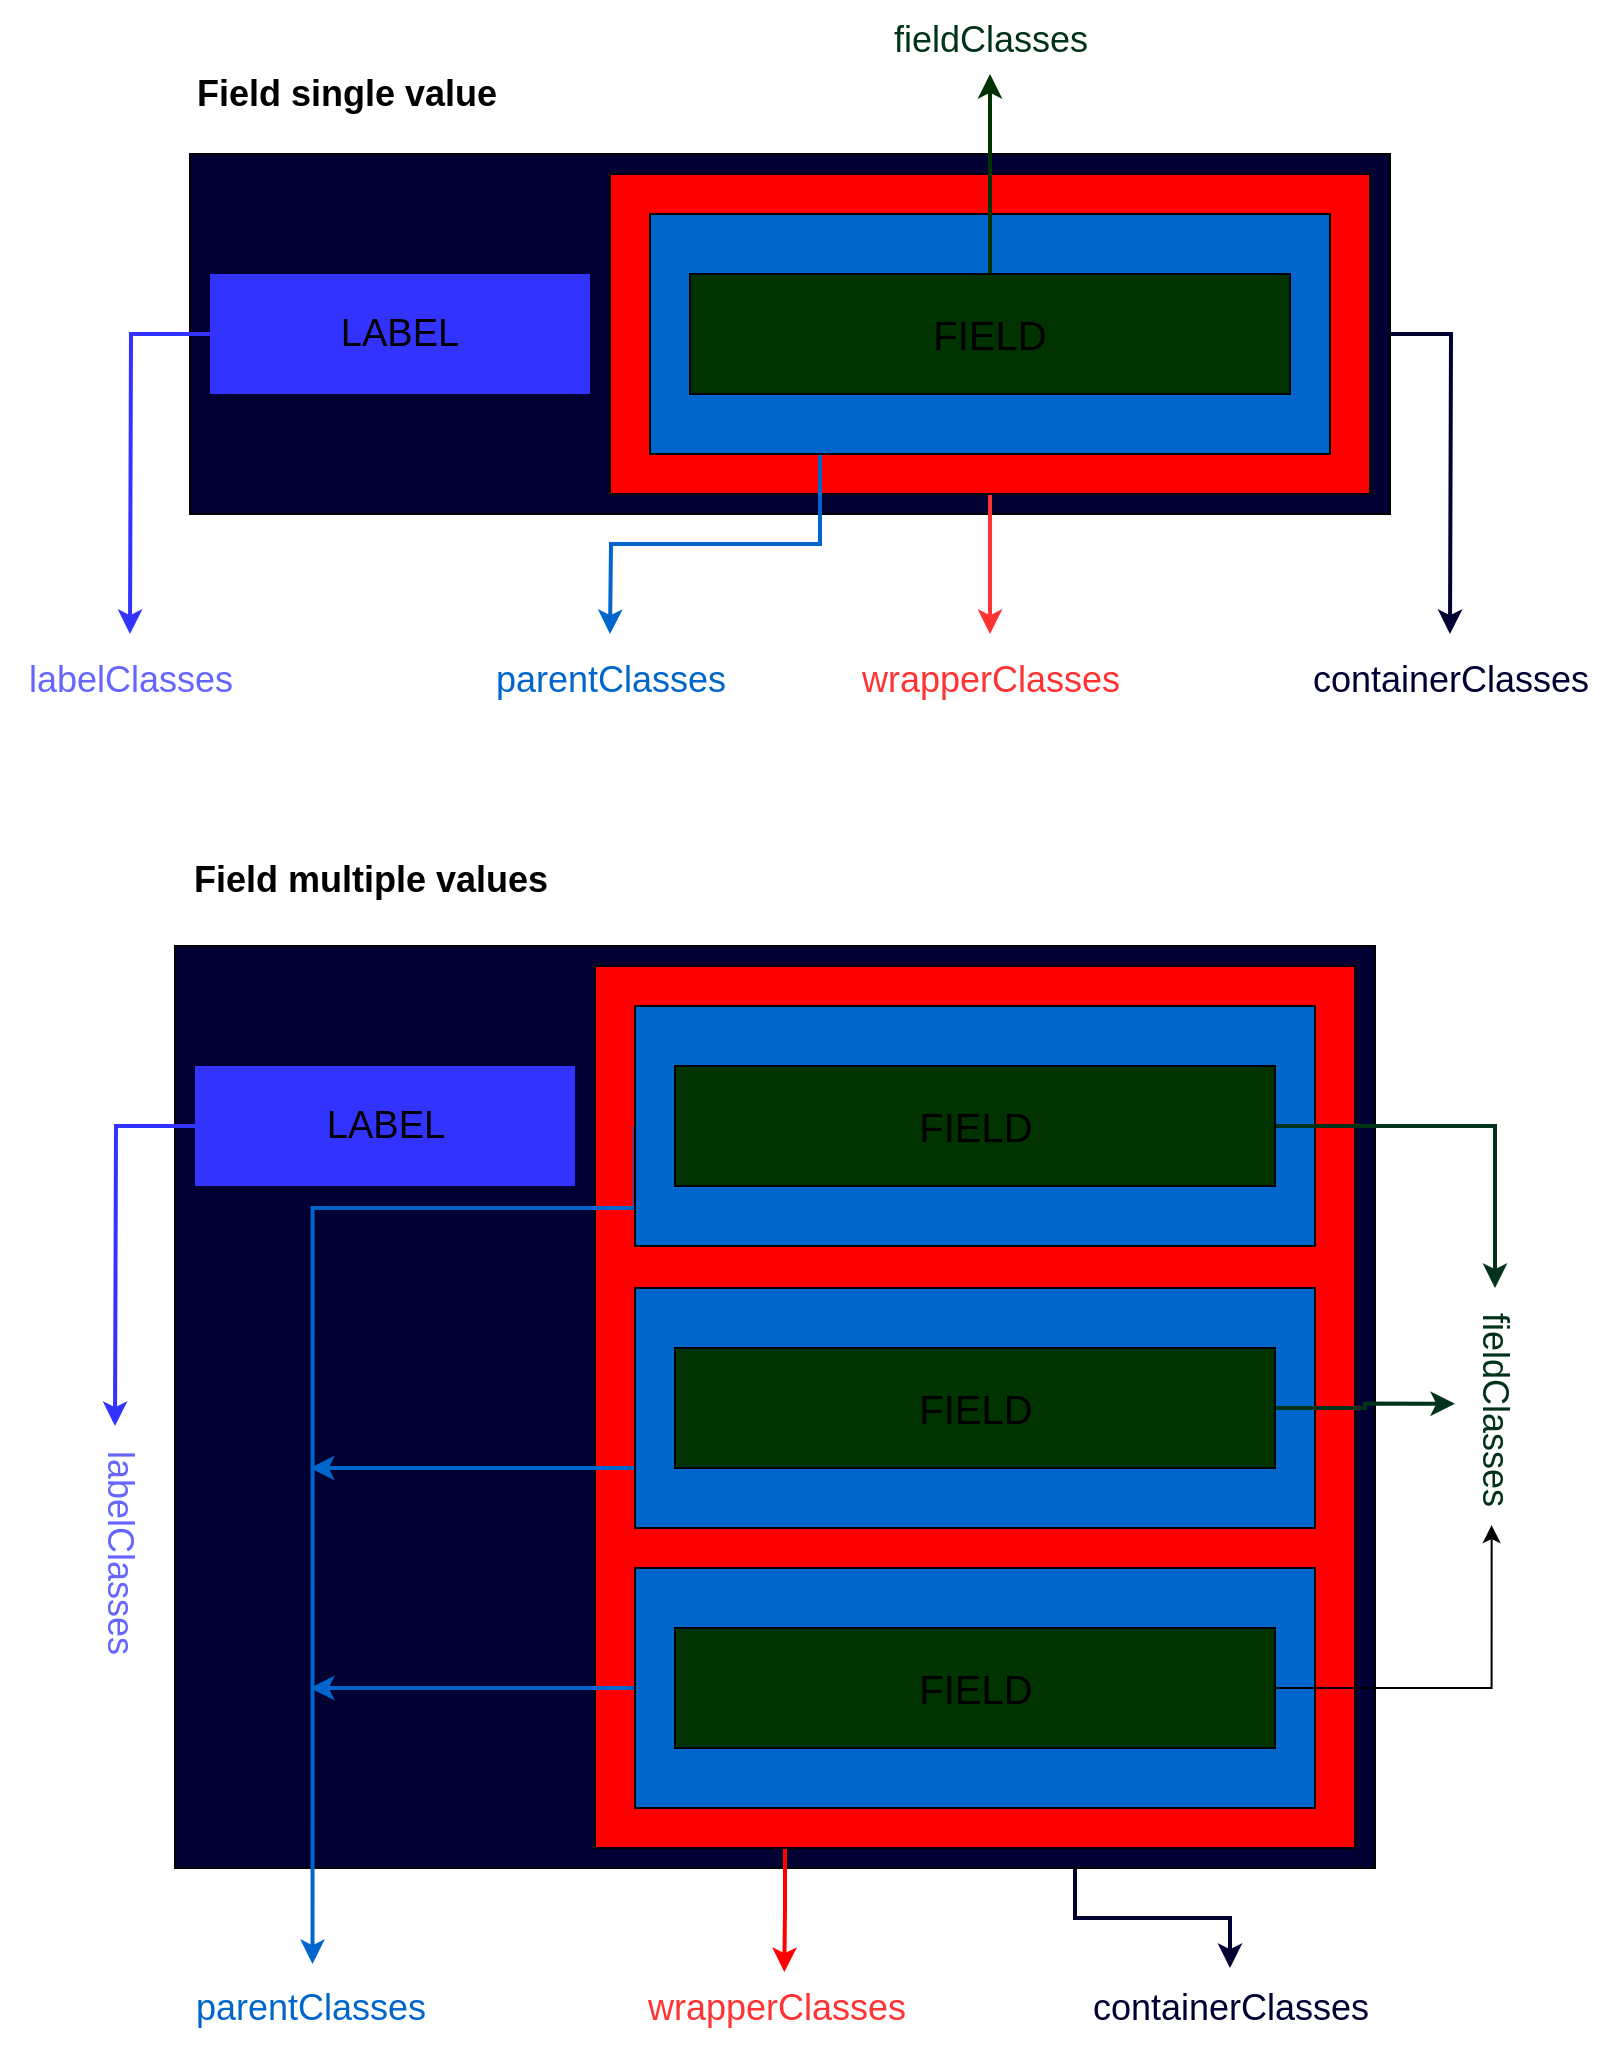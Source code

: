 <mxfile version="21.6.6" type="github">
  <diagram name="Page-1" id="WGj79It_t_PCtZDcPty2">
    <mxGraphModel dx="1050" dy="566" grid="1" gridSize="10" guides="1" tooltips="1" connect="1" arrows="1" fold="1" page="1" pageScale="1" pageWidth="850" pageHeight="1100" math="0" shadow="0">
      <root>
        <mxCell id="0" />
        <mxCell id="1" parent="0" />
        <mxCell id="eiq1AXnp2d4OMQ7tatOk-8" style="edgeStyle=orthogonalEdgeStyle;rounded=0;orthogonalLoop=1;jettySize=auto;html=1;exitX=1;exitY=0.5;exitDx=0;exitDy=0;strokeWidth=2;strokeColor=#000033;" edge="1" parent="1" source="eiq1AXnp2d4OMQ7tatOk-1">
          <mxGeometry relative="1" as="geometry">
            <mxPoint x="750" y="350" as="targetPoint" />
          </mxGeometry>
        </mxCell>
        <mxCell id="eiq1AXnp2d4OMQ7tatOk-1" value="" style="rounded=0;whiteSpace=wrap;html=1;fillColor=#000033;" vertex="1" parent="1">
          <mxGeometry x="120" y="110" width="600" height="180" as="geometry" />
        </mxCell>
        <mxCell id="eiq1AXnp2d4OMQ7tatOk-17" style="edgeStyle=orthogonalEdgeStyle;rounded=0;orthogonalLoop=1;jettySize=auto;html=1;exitX=0;exitY=0.5;exitDx=0;exitDy=0;strokeColor=#3333FF;strokeWidth=2;" edge="1" parent="1" source="eiq1AXnp2d4OMQ7tatOk-2">
          <mxGeometry relative="1" as="geometry">
            <mxPoint x="90" y="350" as="targetPoint" />
          </mxGeometry>
        </mxCell>
        <mxCell id="eiq1AXnp2d4OMQ7tatOk-2" value="&lt;font style=&quot;font-size: 19px;&quot;&gt;LABEL&lt;/font&gt;" style="rounded=0;whiteSpace=wrap;html=1;fillColor=#3333FF;strokeColor=none;" vertex="1" parent="1">
          <mxGeometry x="130" y="170" width="190" height="60" as="geometry" />
        </mxCell>
        <mxCell id="eiq1AXnp2d4OMQ7tatOk-10" style="edgeStyle=orthogonalEdgeStyle;rounded=0;orthogonalLoop=1;jettySize=auto;html=1;exitX=0.5;exitY=1;exitDx=0;exitDy=0;strokeColor=#FF3333;strokeWidth=2;" edge="1" parent="1" source="eiq1AXnp2d4OMQ7tatOk-3">
          <mxGeometry relative="1" as="geometry">
            <mxPoint x="520" y="350" as="targetPoint" />
          </mxGeometry>
        </mxCell>
        <mxCell id="eiq1AXnp2d4OMQ7tatOk-3" value="" style="rounded=0;whiteSpace=wrap;html=1;fillColor=#FF0000;gradientColor=none;" vertex="1" parent="1">
          <mxGeometry x="330" y="120" width="380" height="160" as="geometry" />
        </mxCell>
        <mxCell id="eiq1AXnp2d4OMQ7tatOk-13" style="edgeStyle=orthogonalEdgeStyle;rounded=0;orthogonalLoop=1;jettySize=auto;html=1;exitX=0.25;exitY=1;exitDx=0;exitDy=0;strokeColor=#0066CC;strokeWidth=2;" edge="1" parent="1" source="eiq1AXnp2d4OMQ7tatOk-4">
          <mxGeometry relative="1" as="geometry">
            <mxPoint x="330" y="350" as="targetPoint" />
          </mxGeometry>
        </mxCell>
        <mxCell id="eiq1AXnp2d4OMQ7tatOk-4" value="" style="rounded=0;whiteSpace=wrap;html=1;fillColor=#0066CC;" vertex="1" parent="1">
          <mxGeometry x="350" y="140" width="340" height="120" as="geometry" />
        </mxCell>
        <mxCell id="eiq1AXnp2d4OMQ7tatOk-15" style="edgeStyle=orthogonalEdgeStyle;rounded=0;orthogonalLoop=1;jettySize=auto;html=1;exitX=0.5;exitY=0;exitDx=0;exitDy=0;strokeColor=#003300;strokeWidth=2;" edge="1" parent="1" source="eiq1AXnp2d4OMQ7tatOk-5">
          <mxGeometry relative="1" as="geometry">
            <mxPoint x="520" y="70" as="targetPoint" />
          </mxGeometry>
        </mxCell>
        <mxCell id="eiq1AXnp2d4OMQ7tatOk-5" value="&lt;font style=&quot;font-size: 20px;&quot;&gt;FIELD&lt;/font&gt;" style="rounded=0;whiteSpace=wrap;html=1;fillColor=#003300;" vertex="1" parent="1">
          <mxGeometry x="370" y="170" width="300" height="60" as="geometry" />
        </mxCell>
        <mxCell id="eiq1AXnp2d4OMQ7tatOk-9" value="&lt;font style=&quot;font-size: 18px;&quot; color=&quot;#000033&quot;&gt;containerClasses&lt;/font&gt;" style="text;html=1;align=center;verticalAlign=middle;resizable=0;points=[];autosize=1;strokeColor=none;fillColor=none;" vertex="1" parent="1">
          <mxGeometry x="670" y="353" width="160" height="40" as="geometry" />
        </mxCell>
        <mxCell id="eiq1AXnp2d4OMQ7tatOk-11" value="&lt;font style=&quot;font-size: 18px;&quot; color=&quot;#ff3333&quot;&gt;wrapperClasses&lt;/font&gt;" style="text;html=1;align=center;verticalAlign=middle;resizable=0;points=[];autosize=1;strokeColor=none;fillColor=none;" vertex="1" parent="1">
          <mxGeometry x="445" y="353" width="150" height="40" as="geometry" />
        </mxCell>
        <mxCell id="eiq1AXnp2d4OMQ7tatOk-14" value="&lt;font style=&quot;font-size: 18px;&quot; color=&quot;#0066cc&quot;&gt;parentClasses&lt;/font&gt;" style="text;html=1;align=center;verticalAlign=middle;resizable=0;points=[];autosize=1;strokeColor=none;fillColor=none;" vertex="1" parent="1">
          <mxGeometry x="260" y="353" width="140" height="40" as="geometry" />
        </mxCell>
        <mxCell id="eiq1AXnp2d4OMQ7tatOk-16" value="&lt;font color=&quot;#00331a&quot; style=&quot;font-size: 18px;&quot;&gt;fieldClasses&lt;/font&gt;" style="text;html=1;align=center;verticalAlign=middle;resizable=0;points=[];autosize=1;strokeColor=none;fillColor=none;" vertex="1" parent="1">
          <mxGeometry x="460" y="33" width="120" height="40" as="geometry" />
        </mxCell>
        <mxCell id="eiq1AXnp2d4OMQ7tatOk-18" value="&lt;font style=&quot;font-size: 18px;&quot; color=&quot;#6666ff&quot;&gt;labelClasses&lt;/font&gt;" style="text;html=1;align=center;verticalAlign=middle;resizable=0;points=[];autosize=1;strokeColor=none;fillColor=none;" vertex="1" parent="1">
          <mxGeometry x="25" y="353" width="130" height="40" as="geometry" />
        </mxCell>
        <mxCell id="eiq1AXnp2d4OMQ7tatOk-41" style="edgeStyle=orthogonalEdgeStyle;rounded=0;orthogonalLoop=1;jettySize=auto;html=1;exitX=0.75;exitY=1;exitDx=0;exitDy=0;strokeColor=#000033;strokeWidth=2;" edge="1" parent="1" source="eiq1AXnp2d4OMQ7tatOk-20" target="eiq1AXnp2d4OMQ7tatOk-29">
          <mxGeometry relative="1" as="geometry" />
        </mxCell>
        <mxCell id="eiq1AXnp2d4OMQ7tatOk-20" value="" style="rounded=0;whiteSpace=wrap;html=1;fillColor=#000033;" vertex="1" parent="1">
          <mxGeometry x="112.5" y="506" width="600" height="461" as="geometry" />
        </mxCell>
        <mxCell id="eiq1AXnp2d4OMQ7tatOk-21" style="edgeStyle=orthogonalEdgeStyle;rounded=0;orthogonalLoop=1;jettySize=auto;html=1;exitX=0;exitY=0.5;exitDx=0;exitDy=0;strokeColor=#3333FF;strokeWidth=2;" edge="1" parent="1" source="eiq1AXnp2d4OMQ7tatOk-22">
          <mxGeometry relative="1" as="geometry">
            <mxPoint x="82.5" y="746" as="targetPoint" />
          </mxGeometry>
        </mxCell>
        <mxCell id="eiq1AXnp2d4OMQ7tatOk-22" value="&lt;font style=&quot;font-size: 19px;&quot;&gt;LABEL&lt;/font&gt;" style="rounded=0;whiteSpace=wrap;html=1;fillColor=#3333FF;strokeColor=none;" vertex="1" parent="1">
          <mxGeometry x="122.5" y="566" width="190" height="60" as="geometry" />
        </mxCell>
        <mxCell id="eiq1AXnp2d4OMQ7tatOk-42" style="edgeStyle=orthogonalEdgeStyle;rounded=0;orthogonalLoop=1;jettySize=auto;html=1;exitX=0.25;exitY=1;exitDx=0;exitDy=0;entryX=0.531;entryY=0.05;entryDx=0;entryDy=0;entryPerimeter=0;strokeColor=#FF0000;strokeWidth=2;" edge="1" parent="1" source="eiq1AXnp2d4OMQ7tatOk-24" target="eiq1AXnp2d4OMQ7tatOk-30">
          <mxGeometry relative="1" as="geometry" />
        </mxCell>
        <mxCell id="eiq1AXnp2d4OMQ7tatOk-24" value="" style="rounded=0;whiteSpace=wrap;html=1;fillColor=#FF0000;gradientColor=none;" vertex="1" parent="1">
          <mxGeometry x="322.5" y="516" width="380" height="441" as="geometry" />
        </mxCell>
        <mxCell id="eiq1AXnp2d4OMQ7tatOk-46" style="edgeStyle=orthogonalEdgeStyle;rounded=0;orthogonalLoop=1;jettySize=auto;html=1;exitX=0;exitY=0.5;exitDx=0;exitDy=0;strokeWidth=2;strokeColor=#0066CC;entryX=0.509;entryY=-0.05;entryDx=0;entryDy=0;entryPerimeter=0;" edge="1" parent="1" source="eiq1AXnp2d4OMQ7tatOk-26" target="eiq1AXnp2d4OMQ7tatOk-31">
          <mxGeometry relative="1" as="geometry">
            <mxPoint x="180" y="777" as="targetPoint" />
            <Array as="points">
              <mxPoint x="343" y="637" />
              <mxPoint x="181" y="637" />
            </Array>
          </mxGeometry>
        </mxCell>
        <mxCell id="eiq1AXnp2d4OMQ7tatOk-26" value="" style="rounded=0;whiteSpace=wrap;html=1;fillColor=#0066CC;" vertex="1" parent="1">
          <mxGeometry x="342.5" y="536" width="340" height="120" as="geometry" />
        </mxCell>
        <mxCell id="eiq1AXnp2d4OMQ7tatOk-38" style="edgeStyle=orthogonalEdgeStyle;rounded=0;orthogonalLoop=1;jettySize=auto;html=1;exitX=1;exitY=0.5;exitDx=0;exitDy=0;strokeColor=#00331A;strokeWidth=2;" edge="1" parent="1" source="eiq1AXnp2d4OMQ7tatOk-28" target="eiq1AXnp2d4OMQ7tatOk-32">
          <mxGeometry relative="1" as="geometry">
            <mxPoint x="820" y="716.5" as="targetPoint" />
          </mxGeometry>
        </mxCell>
        <mxCell id="eiq1AXnp2d4OMQ7tatOk-28" value="&lt;font style=&quot;font-size: 20px;&quot;&gt;FIELD&lt;/font&gt;" style="rounded=0;whiteSpace=wrap;html=1;fillColor=#003300;" vertex="1" parent="1">
          <mxGeometry x="362.5" y="566" width="300" height="60" as="geometry" />
        </mxCell>
        <mxCell id="eiq1AXnp2d4OMQ7tatOk-29" value="&lt;font style=&quot;font-size: 18px;&quot; color=&quot;#000033&quot;&gt;containerClasses&lt;/font&gt;" style="text;html=1;align=center;verticalAlign=middle;resizable=0;points=[];autosize=1;strokeColor=none;fillColor=none;" vertex="1" parent="1">
          <mxGeometry x="560" y="1017" width="160" height="40" as="geometry" />
        </mxCell>
        <mxCell id="eiq1AXnp2d4OMQ7tatOk-30" value="&lt;font style=&quot;font-size: 18px;&quot; color=&quot;#ff3333&quot;&gt;wrapperClasses&lt;/font&gt;" style="text;html=1;align=center;verticalAlign=middle;resizable=0;points=[];autosize=1;strokeColor=none;fillColor=none;" vertex="1" parent="1">
          <mxGeometry x="337.5" y="1017" width="150" height="40" as="geometry" />
        </mxCell>
        <mxCell id="eiq1AXnp2d4OMQ7tatOk-31" value="&lt;font style=&quot;font-size: 18px;&quot; color=&quot;#0066cc&quot;&gt;parentClasses&lt;/font&gt;" style="text;html=1;align=center;verticalAlign=middle;resizable=0;points=[];autosize=1;strokeColor=none;fillColor=none;" vertex="1" parent="1">
          <mxGeometry x="110" y="1017" width="140" height="40" as="geometry" />
        </mxCell>
        <mxCell id="eiq1AXnp2d4OMQ7tatOk-32" value="&lt;font color=&quot;#00331a&quot; style=&quot;font-size: 18px;&quot;&gt;fieldClasses&lt;/font&gt;" style="text;html=1;align=center;verticalAlign=middle;resizable=0;points=[];autosize=1;strokeColor=none;fillColor=none;rotation=90;" vertex="1" parent="1">
          <mxGeometry x="712.5" y="717" width="120" height="40" as="geometry" />
        </mxCell>
        <mxCell id="eiq1AXnp2d4OMQ7tatOk-33" value="&lt;font style=&quot;font-size: 18px;&quot; color=&quot;#6666ff&quot;&gt;labelClasses&lt;/font&gt;" style="text;html=1;align=center;verticalAlign=middle;resizable=0;points=[];autosize=1;strokeColor=none;fillColor=none;rotation=90;" vertex="1" parent="1">
          <mxGeometry x="20" y="789" width="130" height="40" as="geometry" />
        </mxCell>
        <mxCell id="eiq1AXnp2d4OMQ7tatOk-47" style="edgeStyle=orthogonalEdgeStyle;rounded=0;orthogonalLoop=1;jettySize=auto;html=1;exitX=0;exitY=0.75;exitDx=0;exitDy=0;strokeColor=#0066CC;strokeWidth=2;" edge="1" parent="1" source="eiq1AXnp2d4OMQ7tatOk-34">
          <mxGeometry relative="1" as="geometry">
            <mxPoint x="180" y="767" as="targetPoint" />
          </mxGeometry>
        </mxCell>
        <mxCell id="eiq1AXnp2d4OMQ7tatOk-34" value="" style="rounded=0;whiteSpace=wrap;html=1;fillColor=#0066CC;" vertex="1" parent="1">
          <mxGeometry x="342.5" y="677" width="340" height="120" as="geometry" />
        </mxCell>
        <mxCell id="eiq1AXnp2d4OMQ7tatOk-39" style="edgeStyle=orthogonalEdgeStyle;rounded=0;orthogonalLoop=1;jettySize=auto;html=1;exitX=1;exitY=0.5;exitDx=0;exitDy=0;strokeColor=#00331A;strokeWidth=2;entryX=0.482;entryY=1;entryDx=0;entryDy=0;entryPerimeter=0;" edge="1" parent="1" source="eiq1AXnp2d4OMQ7tatOk-35" target="eiq1AXnp2d4OMQ7tatOk-32">
          <mxGeometry relative="1" as="geometry">
            <mxPoint x="760" y="736.5" as="targetPoint" />
          </mxGeometry>
        </mxCell>
        <mxCell id="eiq1AXnp2d4OMQ7tatOk-35" value="&lt;font style=&quot;font-size: 20px;&quot;&gt;FIELD&lt;/font&gt;" style="rounded=0;whiteSpace=wrap;html=1;fillColor=#003300;" vertex="1" parent="1">
          <mxGeometry x="362.5" y="707" width="300" height="60" as="geometry" />
        </mxCell>
        <mxCell id="eiq1AXnp2d4OMQ7tatOk-45" style="edgeStyle=orthogonalEdgeStyle;rounded=0;orthogonalLoop=1;jettySize=auto;html=1;exitX=0;exitY=0.5;exitDx=0;exitDy=0;strokeColor=#0066CC;strokeWidth=2;" edge="1" parent="1" source="eiq1AXnp2d4OMQ7tatOk-36">
          <mxGeometry relative="1" as="geometry">
            <mxPoint x="180" y="877" as="targetPoint" />
          </mxGeometry>
        </mxCell>
        <mxCell id="eiq1AXnp2d4OMQ7tatOk-36" value="" style="rounded=0;whiteSpace=wrap;html=1;fillColor=#0066CC;" vertex="1" parent="1">
          <mxGeometry x="342.5" y="817" width="340" height="120" as="geometry" />
        </mxCell>
        <mxCell id="eiq1AXnp2d4OMQ7tatOk-53" style="edgeStyle=orthogonalEdgeStyle;rounded=0;orthogonalLoop=1;jettySize=auto;html=1;exitX=1;exitY=0.5;exitDx=0;exitDy=0;entryX=0.988;entryY=0.542;entryDx=0;entryDy=0;entryPerimeter=0;" edge="1" parent="1" source="eiq1AXnp2d4OMQ7tatOk-37" target="eiq1AXnp2d4OMQ7tatOk-32">
          <mxGeometry relative="1" as="geometry" />
        </mxCell>
        <mxCell id="eiq1AXnp2d4OMQ7tatOk-37" value="&lt;font style=&quot;font-size: 20px;&quot;&gt;FIELD&lt;/font&gt;" style="rounded=0;whiteSpace=wrap;html=1;fillColor=#003300;" vertex="1" parent="1">
          <mxGeometry x="362.5" y="847" width="300" height="60" as="geometry" />
        </mxCell>
        <mxCell id="eiq1AXnp2d4OMQ7tatOk-48" value="&lt;font style=&quot;font-size: 18px;&quot;&gt;&lt;b&gt;Field multiple values&lt;br&gt;&lt;/b&gt;&lt;/font&gt;" style="text;html=1;align=center;verticalAlign=middle;resizable=0;points=[];autosize=1;strokeColor=none;fillColor=none;strokeWidth=1;rounded=0;glass=0;" vertex="1" parent="1">
          <mxGeometry x="110" y="453" width="200" height="40" as="geometry" />
        </mxCell>
        <mxCell id="eiq1AXnp2d4OMQ7tatOk-49" value="&lt;font style=&quot;font-size: 18px;&quot;&gt;&lt;b&gt;Field single value&lt;/b&gt;&lt;/font&gt;" style="text;html=1;align=center;verticalAlign=middle;resizable=0;points=[];autosize=1;strokeColor=none;fillColor=none;strokeWidth=1;rounded=0;glass=0;" vertex="1" parent="1">
          <mxGeometry x="112.5" y="60" width="170" height="40" as="geometry" />
        </mxCell>
      </root>
    </mxGraphModel>
  </diagram>
</mxfile>
